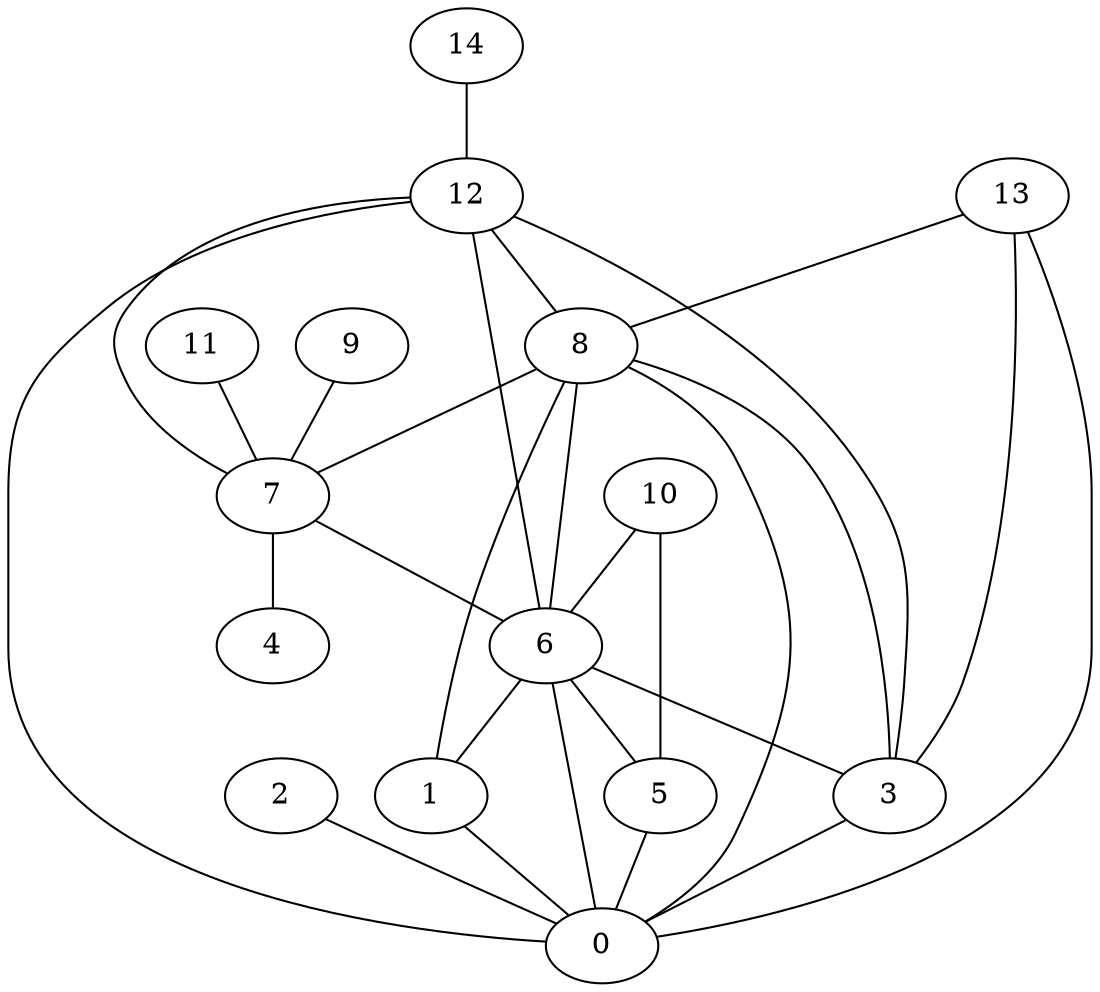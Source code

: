 digraph "sensornet-topology" {
label = "";
rankdir="BT";"0"->"1" [arrowhead = "both"] 
"0"->"2" [arrowhead = "both"] 
"0"->"3" [arrowhead = "both"] 
"0"->"5" [arrowhead = "both"] 
"0"->"6" [arrowhead = "both"] 
"0"->"8" [arrowhead = "both"] 
"0"->"12" [arrowhead = "both"] 
"0"->"13" [arrowhead = "both"] 
"1"->"6" [arrowhead = "both"] 
"1"->"8" [arrowhead = "both"] 
"3"->"6" [arrowhead = "both"] 
"3"->"8" [arrowhead = "both"] 
"3"->"12" [arrowhead = "both"] 
"3"->"13" [arrowhead = "both"] 
"4"->"7" [arrowhead = "both"] 
"5"->"6" [arrowhead = "both"] 
"5"->"10" [arrowhead = "both"] 
"6"->"7" [arrowhead = "both"] 
"6"->"8" [arrowhead = "both"] 
"6"->"10" [arrowhead = "both"] 
"6"->"12" [arrowhead = "both"] 
"7"->"8" [arrowhead = "both"] 
"7"->"9" [arrowhead = "both"] 
"7"->"11" [arrowhead = "both"] 
"7"->"12" [arrowhead = "both"] 
"8"->"12" [arrowhead = "both"] 
"8"->"13" [arrowhead = "both"] 
"12"->"14" [arrowhead = "both"] 
}